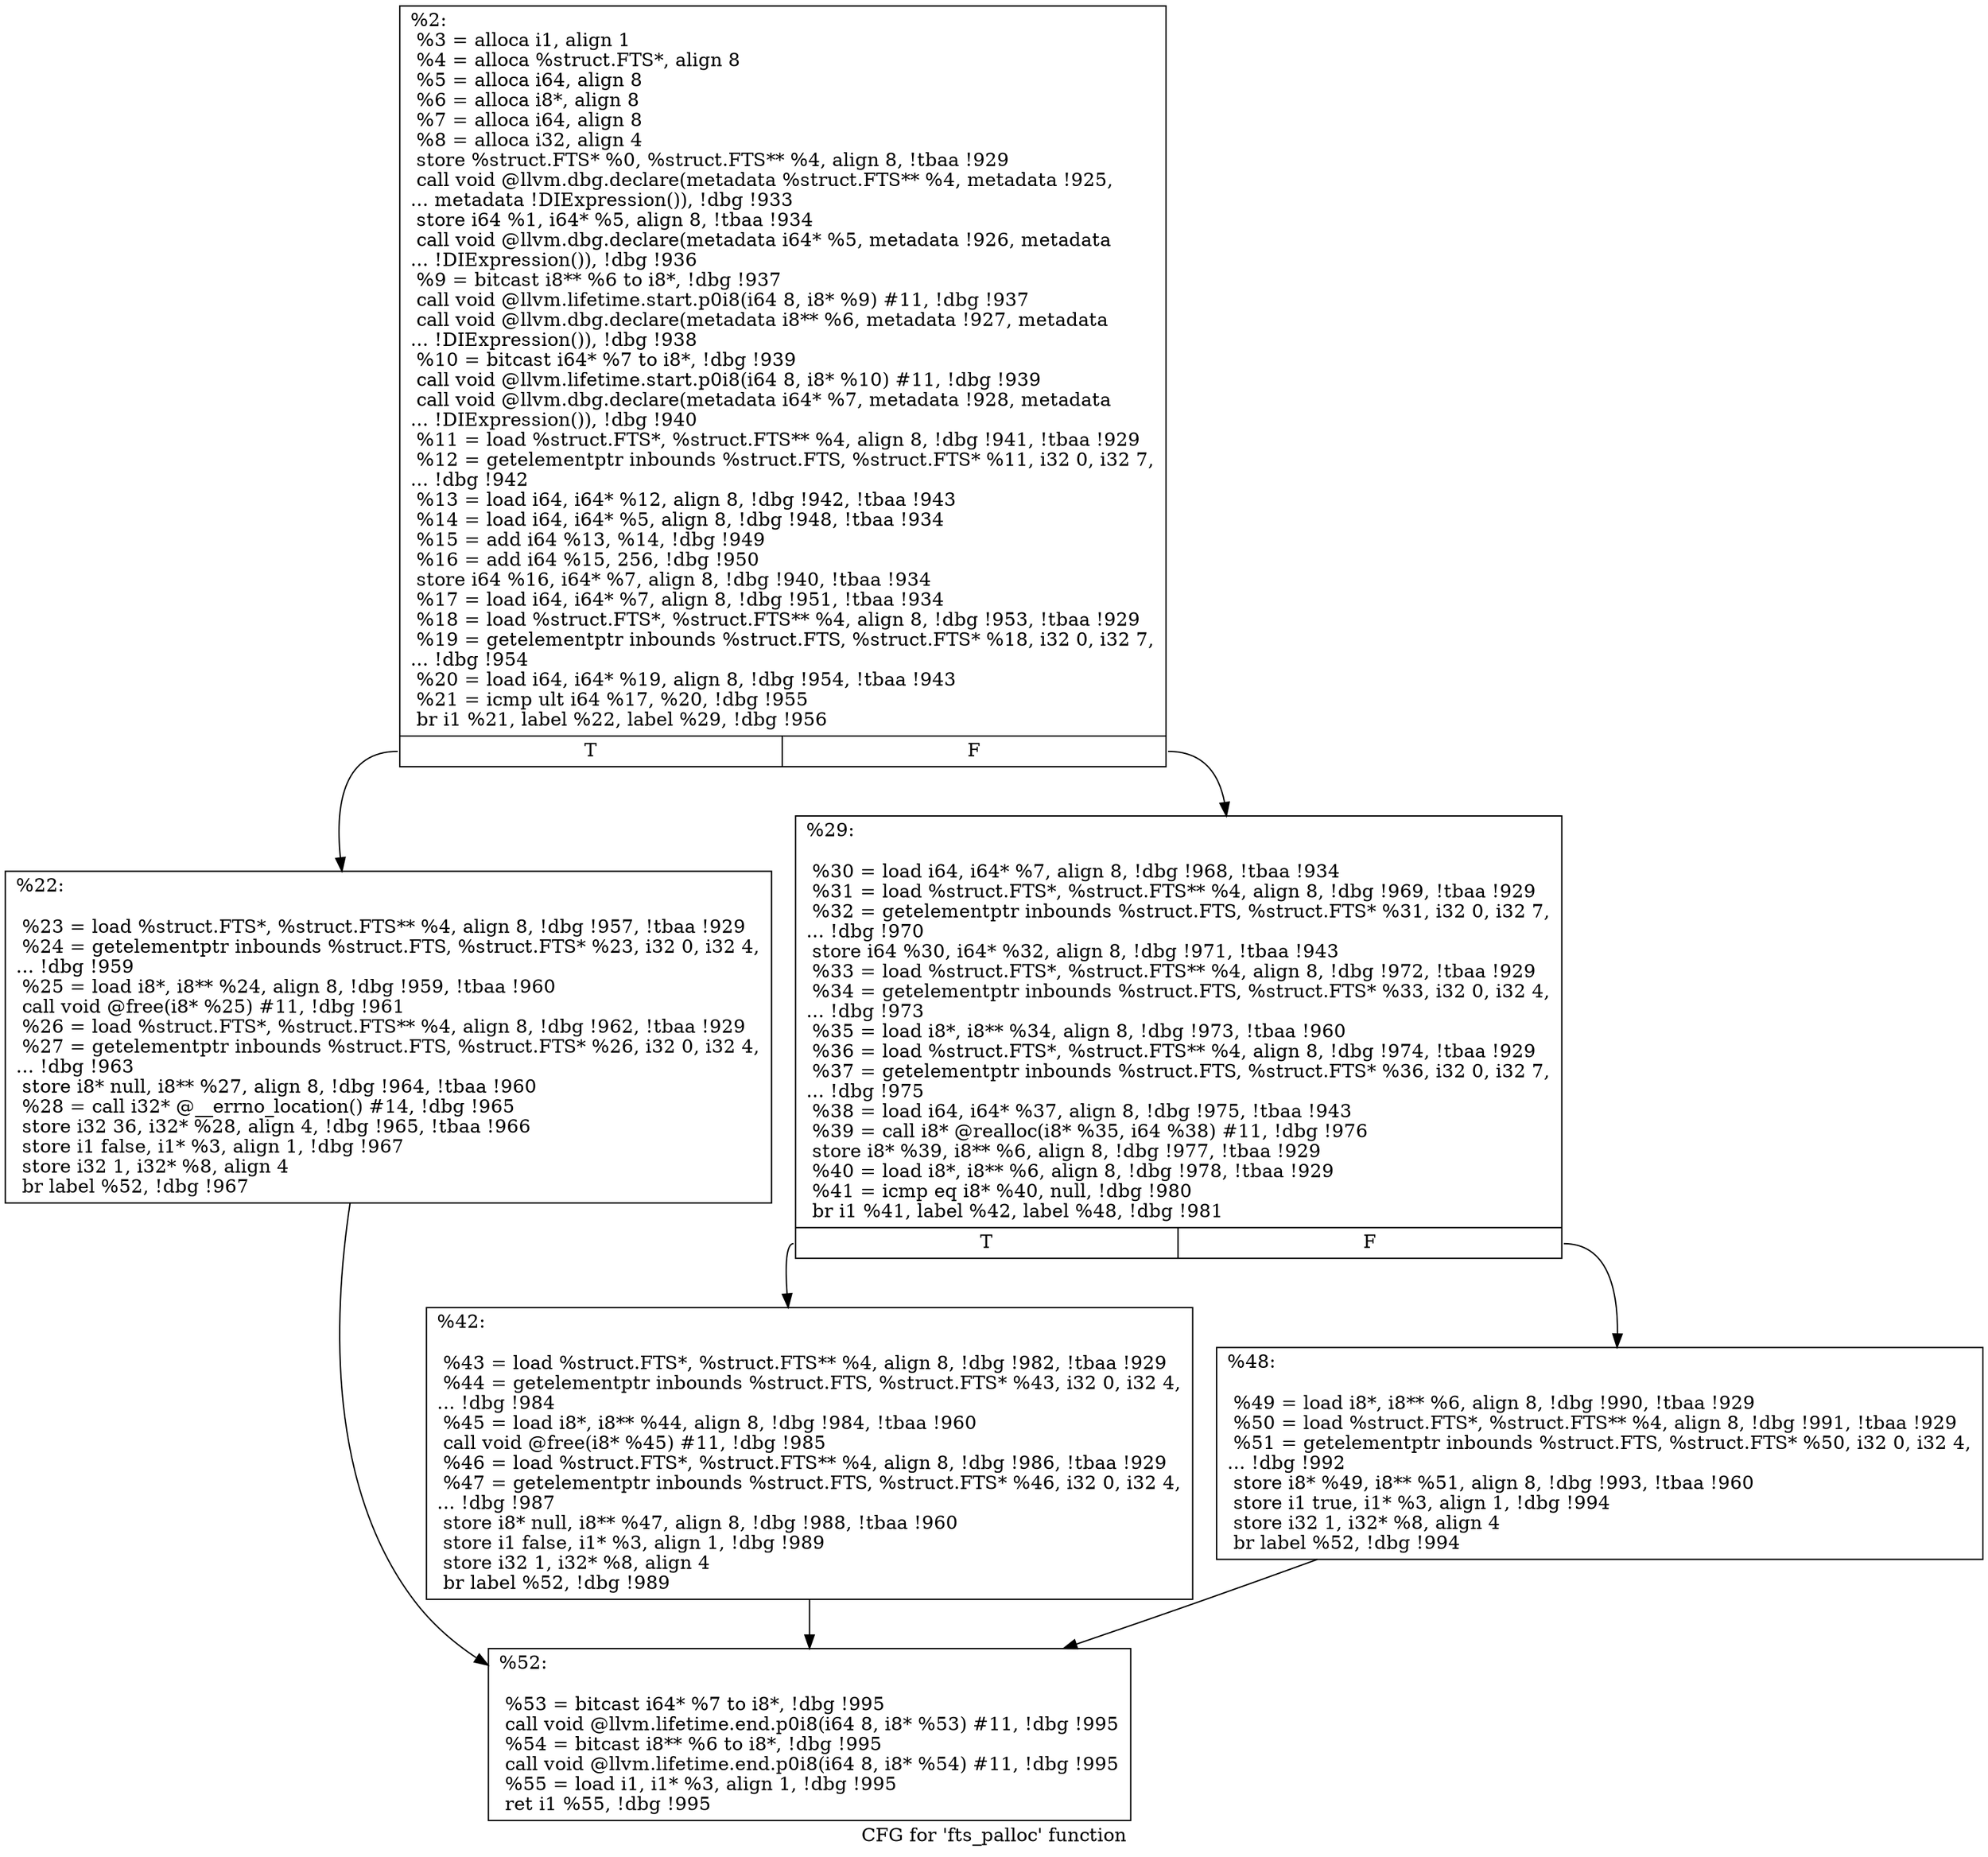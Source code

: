 digraph "CFG for 'fts_palloc' function" {
	label="CFG for 'fts_palloc' function";

	Node0x239f2f0 [shape=record,label="{%2:\l  %3 = alloca i1, align 1\l  %4 = alloca %struct.FTS*, align 8\l  %5 = alloca i64, align 8\l  %6 = alloca i8*, align 8\l  %7 = alloca i64, align 8\l  %8 = alloca i32, align 4\l  store %struct.FTS* %0, %struct.FTS** %4, align 8, !tbaa !929\l  call void @llvm.dbg.declare(metadata %struct.FTS** %4, metadata !925,\l... metadata !DIExpression()), !dbg !933\l  store i64 %1, i64* %5, align 8, !tbaa !934\l  call void @llvm.dbg.declare(metadata i64* %5, metadata !926, metadata\l... !DIExpression()), !dbg !936\l  %9 = bitcast i8** %6 to i8*, !dbg !937\l  call void @llvm.lifetime.start.p0i8(i64 8, i8* %9) #11, !dbg !937\l  call void @llvm.dbg.declare(metadata i8** %6, metadata !927, metadata\l... !DIExpression()), !dbg !938\l  %10 = bitcast i64* %7 to i8*, !dbg !939\l  call void @llvm.lifetime.start.p0i8(i64 8, i8* %10) #11, !dbg !939\l  call void @llvm.dbg.declare(metadata i64* %7, metadata !928, metadata\l... !DIExpression()), !dbg !940\l  %11 = load %struct.FTS*, %struct.FTS** %4, align 8, !dbg !941, !tbaa !929\l  %12 = getelementptr inbounds %struct.FTS, %struct.FTS* %11, i32 0, i32 7,\l... !dbg !942\l  %13 = load i64, i64* %12, align 8, !dbg !942, !tbaa !943\l  %14 = load i64, i64* %5, align 8, !dbg !948, !tbaa !934\l  %15 = add i64 %13, %14, !dbg !949\l  %16 = add i64 %15, 256, !dbg !950\l  store i64 %16, i64* %7, align 8, !dbg !940, !tbaa !934\l  %17 = load i64, i64* %7, align 8, !dbg !951, !tbaa !934\l  %18 = load %struct.FTS*, %struct.FTS** %4, align 8, !dbg !953, !tbaa !929\l  %19 = getelementptr inbounds %struct.FTS, %struct.FTS* %18, i32 0, i32 7,\l... !dbg !954\l  %20 = load i64, i64* %19, align 8, !dbg !954, !tbaa !943\l  %21 = icmp ult i64 %17, %20, !dbg !955\l  br i1 %21, label %22, label %29, !dbg !956\l|{<s0>T|<s1>F}}"];
	Node0x239f2f0:s0 -> Node0x22a84a0;
	Node0x239f2f0:s1 -> Node0x22a84f0;
	Node0x22a84a0 [shape=record,label="{%22:\l\l  %23 = load %struct.FTS*, %struct.FTS** %4, align 8, !dbg !957, !tbaa !929\l  %24 = getelementptr inbounds %struct.FTS, %struct.FTS* %23, i32 0, i32 4,\l... !dbg !959\l  %25 = load i8*, i8** %24, align 8, !dbg !959, !tbaa !960\l  call void @free(i8* %25) #11, !dbg !961\l  %26 = load %struct.FTS*, %struct.FTS** %4, align 8, !dbg !962, !tbaa !929\l  %27 = getelementptr inbounds %struct.FTS, %struct.FTS* %26, i32 0, i32 4,\l... !dbg !963\l  store i8* null, i8** %27, align 8, !dbg !964, !tbaa !960\l  %28 = call i32* @__errno_location() #14, !dbg !965\l  store i32 36, i32* %28, align 4, !dbg !965, !tbaa !966\l  store i1 false, i1* %3, align 1, !dbg !967\l  store i32 1, i32* %8, align 4\l  br label %52, !dbg !967\l}"];
	Node0x22a84a0 -> Node0x22a85e0;
	Node0x22a84f0 [shape=record,label="{%29:\l\l  %30 = load i64, i64* %7, align 8, !dbg !968, !tbaa !934\l  %31 = load %struct.FTS*, %struct.FTS** %4, align 8, !dbg !969, !tbaa !929\l  %32 = getelementptr inbounds %struct.FTS, %struct.FTS* %31, i32 0, i32 7,\l... !dbg !970\l  store i64 %30, i64* %32, align 8, !dbg !971, !tbaa !943\l  %33 = load %struct.FTS*, %struct.FTS** %4, align 8, !dbg !972, !tbaa !929\l  %34 = getelementptr inbounds %struct.FTS, %struct.FTS* %33, i32 0, i32 4,\l... !dbg !973\l  %35 = load i8*, i8** %34, align 8, !dbg !973, !tbaa !960\l  %36 = load %struct.FTS*, %struct.FTS** %4, align 8, !dbg !974, !tbaa !929\l  %37 = getelementptr inbounds %struct.FTS, %struct.FTS* %36, i32 0, i32 7,\l... !dbg !975\l  %38 = load i64, i64* %37, align 8, !dbg !975, !tbaa !943\l  %39 = call i8* @realloc(i8* %35, i64 %38) #11, !dbg !976\l  store i8* %39, i8** %6, align 8, !dbg !977, !tbaa !929\l  %40 = load i8*, i8** %6, align 8, !dbg !978, !tbaa !929\l  %41 = icmp eq i8* %40, null, !dbg !980\l  br i1 %41, label %42, label %48, !dbg !981\l|{<s0>T|<s1>F}}"];
	Node0x22a84f0:s0 -> Node0x22a8540;
	Node0x22a84f0:s1 -> Node0x22a8590;
	Node0x22a8540 [shape=record,label="{%42:\l\l  %43 = load %struct.FTS*, %struct.FTS** %4, align 8, !dbg !982, !tbaa !929\l  %44 = getelementptr inbounds %struct.FTS, %struct.FTS* %43, i32 0, i32 4,\l... !dbg !984\l  %45 = load i8*, i8** %44, align 8, !dbg !984, !tbaa !960\l  call void @free(i8* %45) #11, !dbg !985\l  %46 = load %struct.FTS*, %struct.FTS** %4, align 8, !dbg !986, !tbaa !929\l  %47 = getelementptr inbounds %struct.FTS, %struct.FTS* %46, i32 0, i32 4,\l... !dbg !987\l  store i8* null, i8** %47, align 8, !dbg !988, !tbaa !960\l  store i1 false, i1* %3, align 1, !dbg !989\l  store i32 1, i32* %8, align 4\l  br label %52, !dbg !989\l}"];
	Node0x22a8540 -> Node0x22a85e0;
	Node0x22a8590 [shape=record,label="{%48:\l\l  %49 = load i8*, i8** %6, align 8, !dbg !990, !tbaa !929\l  %50 = load %struct.FTS*, %struct.FTS** %4, align 8, !dbg !991, !tbaa !929\l  %51 = getelementptr inbounds %struct.FTS, %struct.FTS* %50, i32 0, i32 4,\l... !dbg !992\l  store i8* %49, i8** %51, align 8, !dbg !993, !tbaa !960\l  store i1 true, i1* %3, align 1, !dbg !994\l  store i32 1, i32* %8, align 4\l  br label %52, !dbg !994\l}"];
	Node0x22a8590 -> Node0x22a85e0;
	Node0x22a85e0 [shape=record,label="{%52:\l\l  %53 = bitcast i64* %7 to i8*, !dbg !995\l  call void @llvm.lifetime.end.p0i8(i64 8, i8* %53) #11, !dbg !995\l  %54 = bitcast i8** %6 to i8*, !dbg !995\l  call void @llvm.lifetime.end.p0i8(i64 8, i8* %54) #11, !dbg !995\l  %55 = load i1, i1* %3, align 1, !dbg !995\l  ret i1 %55, !dbg !995\l}"];
}
